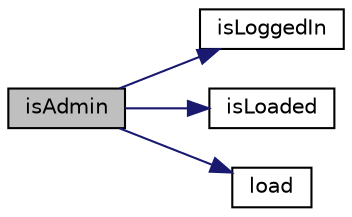 digraph "isAdmin"
{
  edge [fontname="Helvetica",fontsize="10",labelfontname="Helvetica",labelfontsize="10"];
  node [fontname="Helvetica",fontsize="10",shape=record];
  rankdir="LR";
  Node1 [label="isAdmin",height=0.2,width=0.4,color="black", fillcolor="grey75", style="filled" fontcolor="black"];
  Node1 -> Node2 [color="midnightblue",fontsize="10",style="solid",fontname="Helvetica"];
  Node2 [label="isLoggedIn",height=0.2,width=0.4,color="black", fillcolor="white", style="filled",URL="$class_user.html#a33bdd79e5da367ebddd4cfbdbbfc7cff"];
  Node1 -> Node3 [color="midnightblue",fontsize="10",style="solid",fontname="Helvetica"];
  Node3 [label="isLoaded",height=0.2,width=0.4,color="black", fillcolor="white", style="filled",URL="$class_user.html#a2f27c20674620565aa8b3433bffe305d"];
  Node1 -> Node4 [color="midnightblue",fontsize="10",style="solid",fontname="Helvetica"];
  Node4 [label="load",height=0.2,width=0.4,color="black", fillcolor="white", style="filled",URL="$class_user.html#a7160b09d9d37ede69811a66dc9e4f272"];
}
